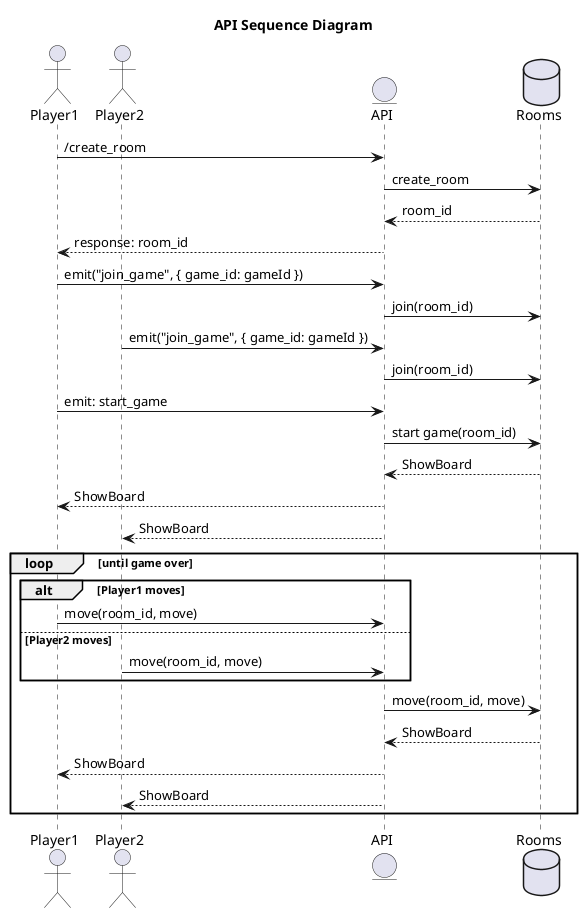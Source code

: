 @startuml api

title API Sequence Diagram

actor Player1 as P1
actor Player2 as P2
entity API as A
database Rooms as R

P1 -> A: /create_room
A -> R: create_room
R --> A: room_id
A --> P1: response: room_id
P1 -> A: emit("join_game", { game_id: gameId })
A -> R: join(room_id)
P2 -> A: emit("join_game", { game_id: gameId })
A -> R: join(room_id)
P1 -> A: emit: start_game
A -> R: start game(room_id)
R --> A: ShowBoard
A --> P1: ShowBoard
A --> P2: ShowBoard
loop until game over
    alt Player1 moves
        P1 -> A: move(room_id, move)
    else Player2 moves
        P2 -> A: move(room_id, move)
    end
    A -> R: move(room_id, move)
    R --> A: ShowBoard
    A --> P1: ShowBoard
    A --> P2: ShowBoard
end

@enduml
